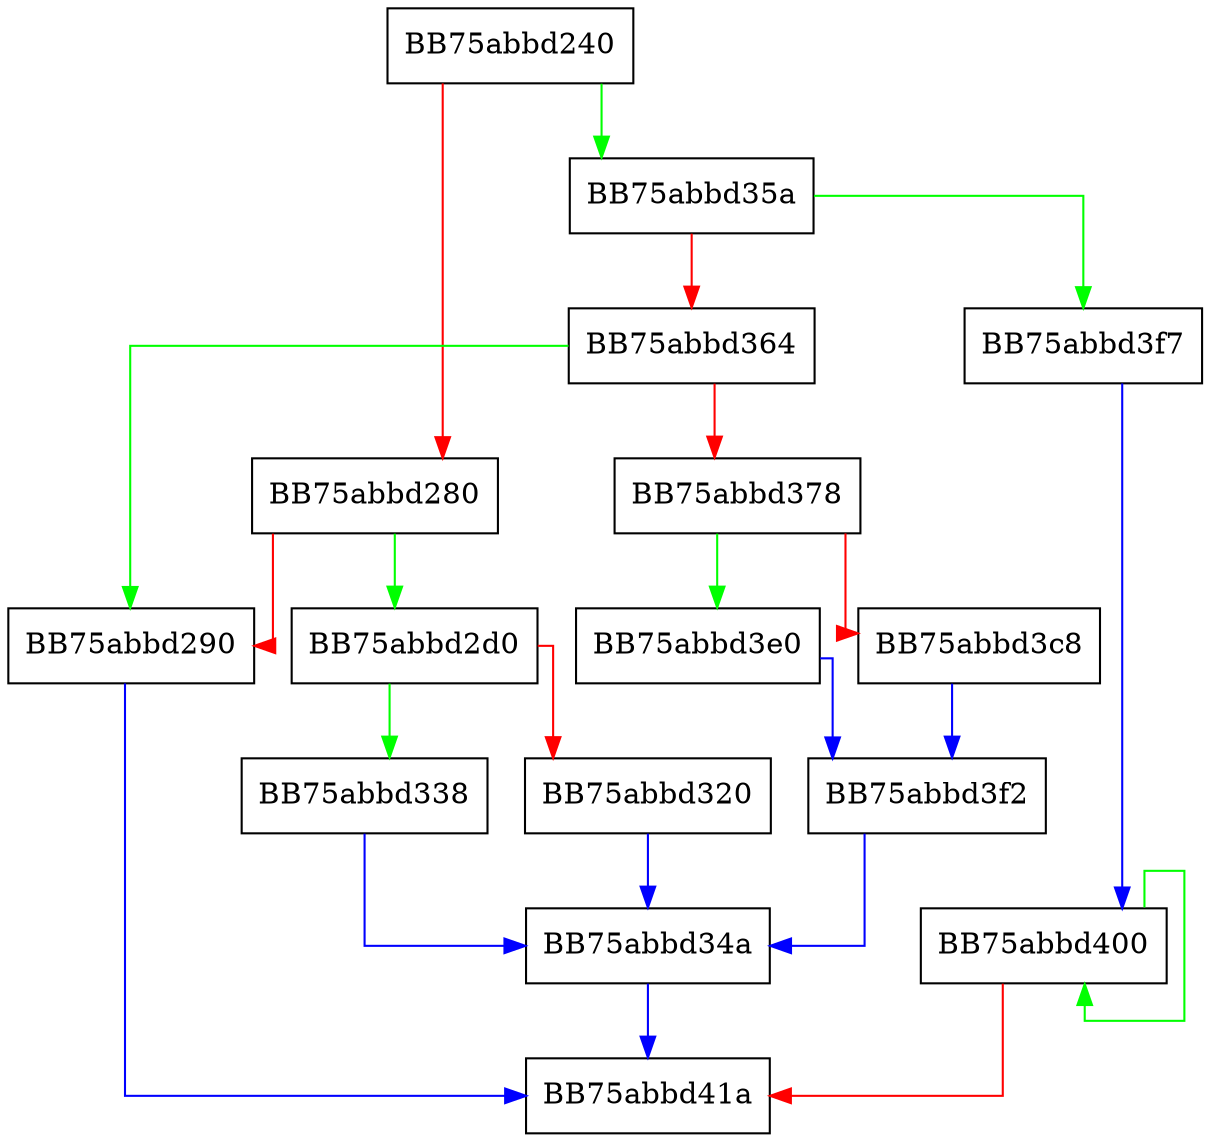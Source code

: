 digraph SSE4_pmaxsb {
  node [shape="box"];
  graph [splines=ortho];
  BB75abbd240 -> BB75abbd35a [color="green"];
  BB75abbd240 -> BB75abbd280 [color="red"];
  BB75abbd280 -> BB75abbd2d0 [color="green"];
  BB75abbd280 -> BB75abbd290 [color="red"];
  BB75abbd290 -> BB75abbd41a [color="blue"];
  BB75abbd2d0 -> BB75abbd338 [color="green"];
  BB75abbd2d0 -> BB75abbd320 [color="red"];
  BB75abbd320 -> BB75abbd34a [color="blue"];
  BB75abbd338 -> BB75abbd34a [color="blue"];
  BB75abbd34a -> BB75abbd41a [color="blue"];
  BB75abbd35a -> BB75abbd3f7 [color="green"];
  BB75abbd35a -> BB75abbd364 [color="red"];
  BB75abbd364 -> BB75abbd290 [color="green"];
  BB75abbd364 -> BB75abbd378 [color="red"];
  BB75abbd378 -> BB75abbd3e0 [color="green"];
  BB75abbd378 -> BB75abbd3c8 [color="red"];
  BB75abbd3c8 -> BB75abbd3f2 [color="blue"];
  BB75abbd3e0 -> BB75abbd3f2 [color="blue"];
  BB75abbd3f2 -> BB75abbd34a [color="blue"];
  BB75abbd3f7 -> BB75abbd400 [color="blue"];
  BB75abbd400 -> BB75abbd400 [color="green"];
  BB75abbd400 -> BB75abbd41a [color="red"];
}